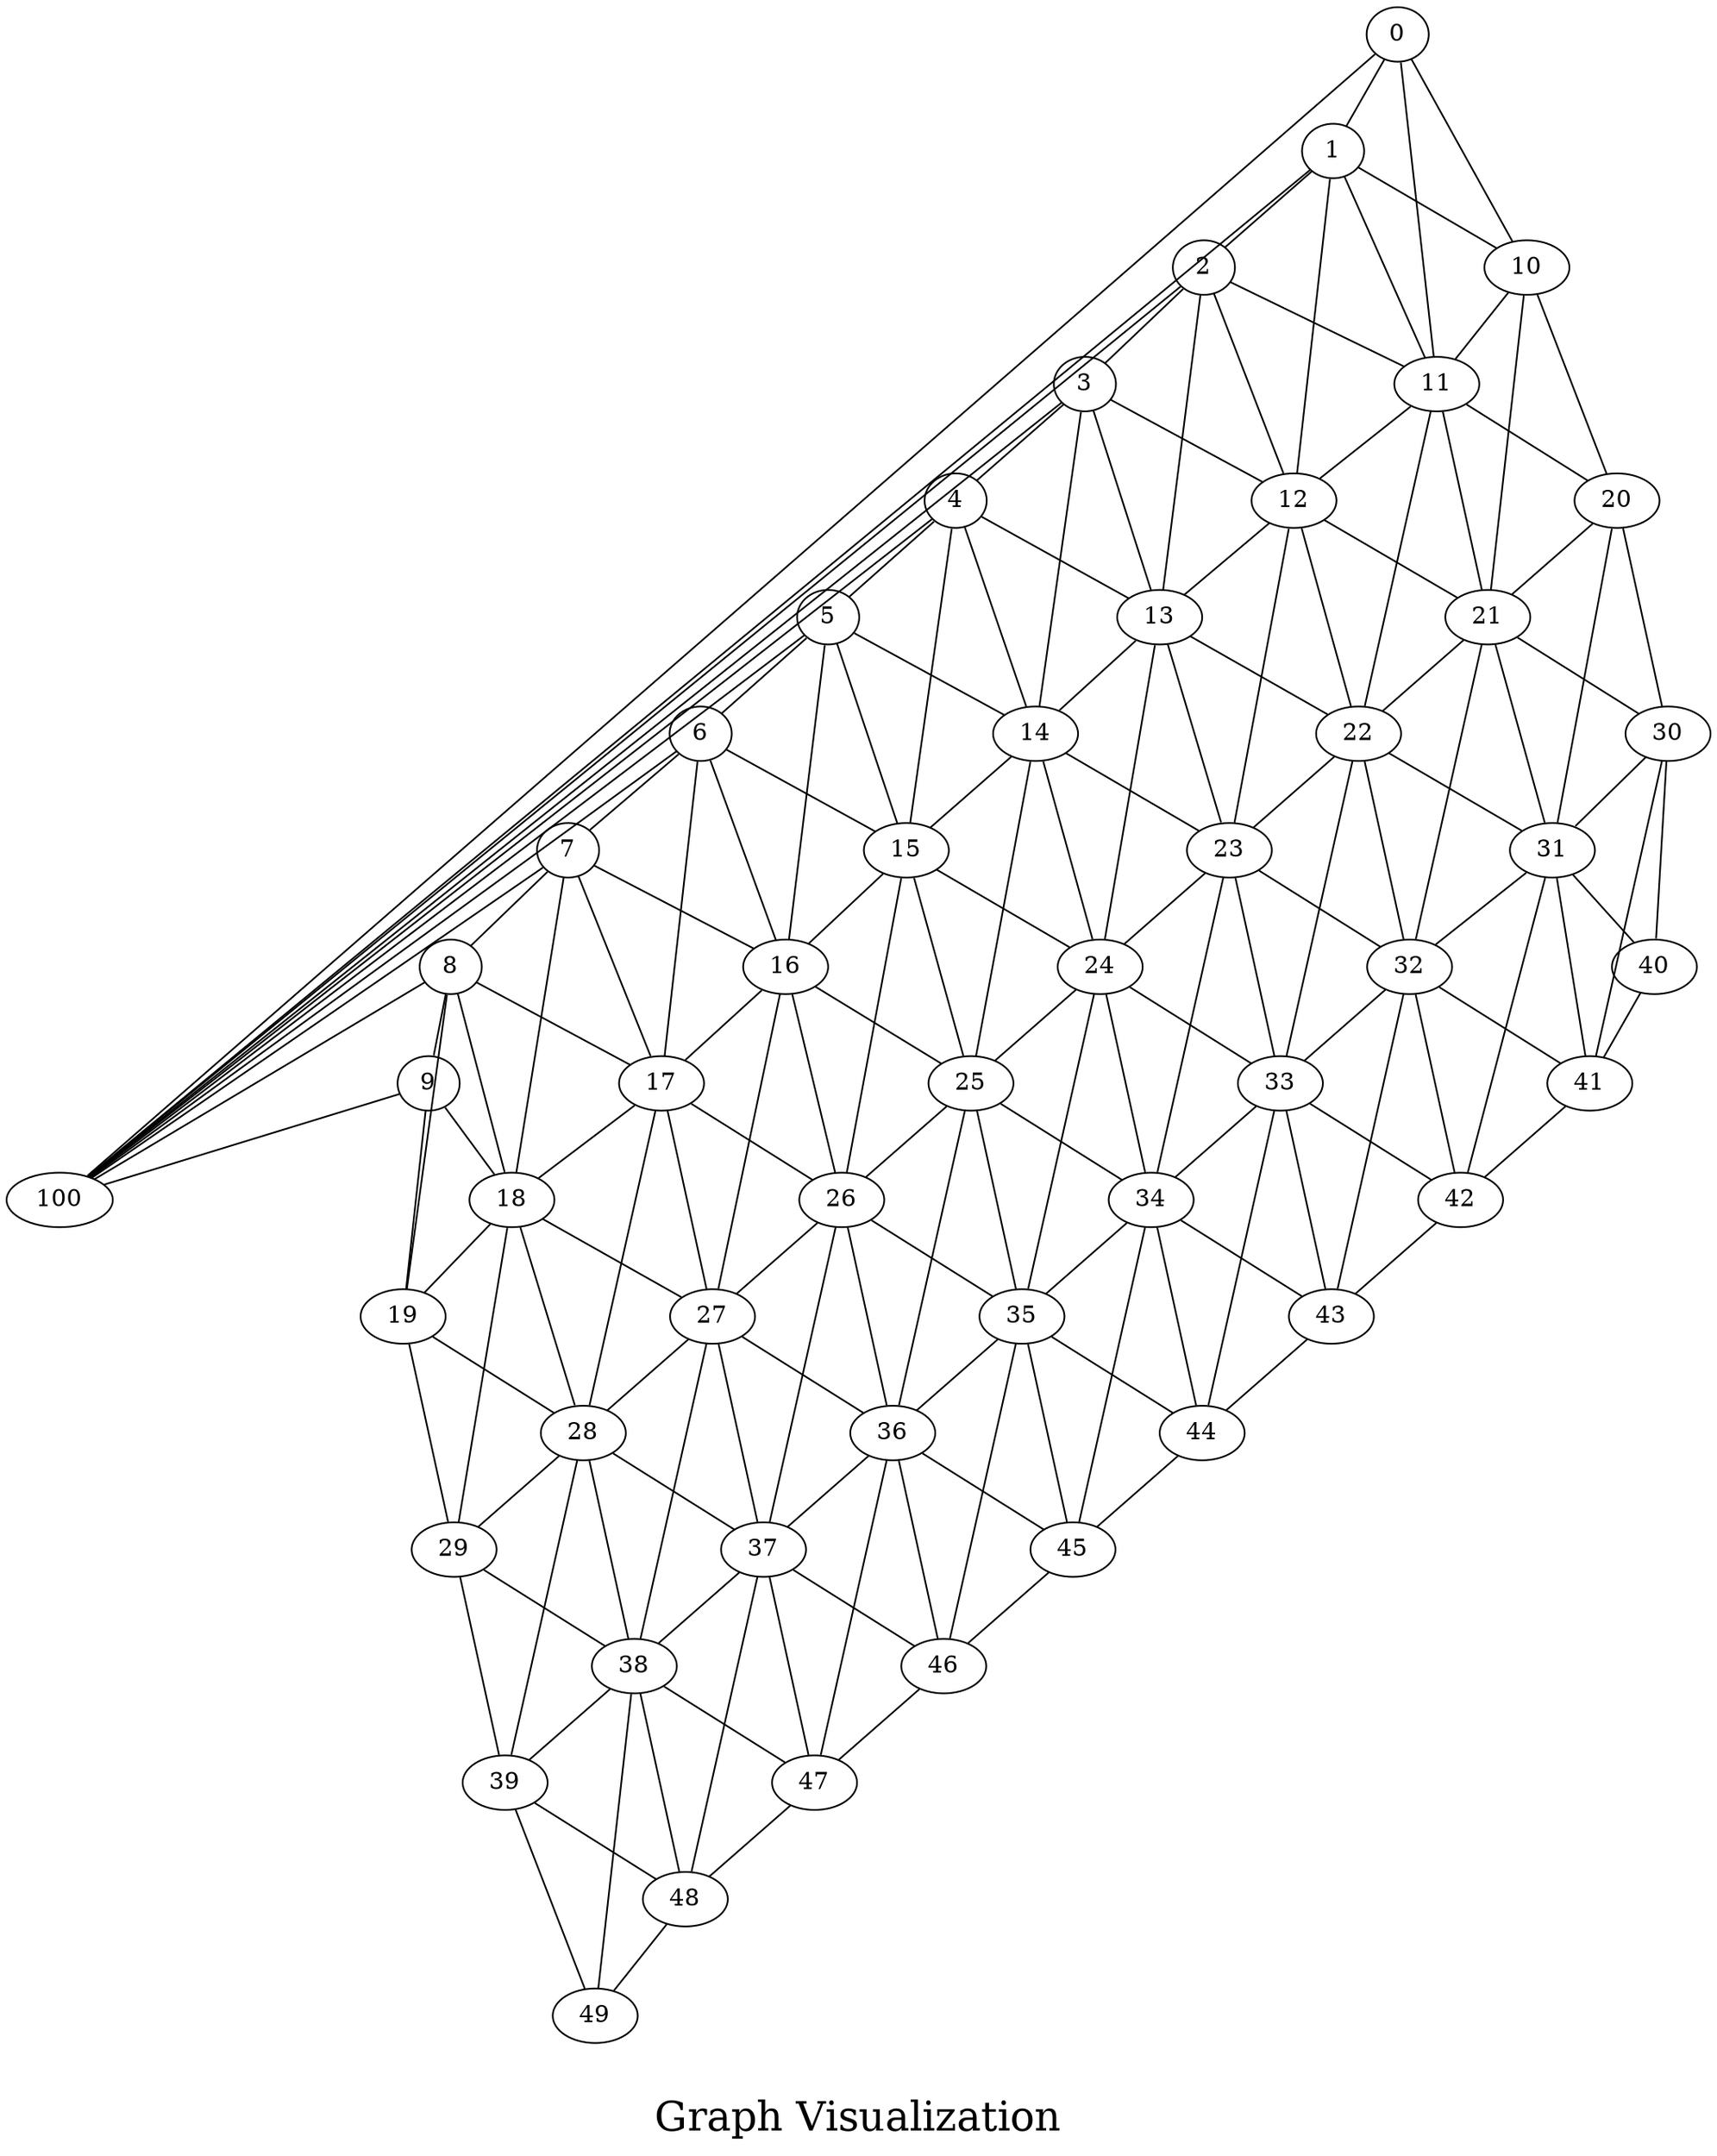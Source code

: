 /*****
Graph Visualization
*****/

graph G {
  graph [splines=false overlap=false]
  node  [shape=ellipse, width=0.3, height=0.3]
  0 ;
  1 ;
  2 ;
  3 ;
  4 ;
  5 ;
  6 ;
  7 ;
  8 ;
  9 ;
  10 ;
  11 ;
  12 ;
  13 ;
  14 ;
  15 ;
  16 ;
  17 ;
  18 ;
  19 ;
  20 ;
  21 ;
  22 ;
  23 ;
  24 ;
  25 ;
  26 ;
  27 ;
  28 ;
  29 ;
  30 ;
  31 ;
  32 ;
  33 ;
  34 ;
  35 ;
  36 ;
  37 ;
  38 ;
  39 ;
  40 ;
  41 ;
  42 ;
  43 ;
  44 ;
  45 ;
  46 ;
  47 ;
  48 ;
  49 ;
  100 ;
  0 -- 1;
  0 -- 10;
  0 -- 11;
  0 -- 100;
  1 -- 2;
  1 -- 10;
  1 -- 11;
  1 -- 12;
  1 -- 100;
  2 -- 3;
  2 -- 11;
  2 -- 12;
  2 -- 13;
  2 -- 100;
  3 -- 4;
  3 -- 12;
  3 -- 13;
  3 -- 14;
  3 -- 100;
  4 -- 5;
  4 -- 13;
  4 -- 14;
  4 -- 15;
  4 -- 100;
  5 -- 6;
  5 -- 14;
  5 -- 15;
  5 -- 16;
  5 -- 100;
  6 -- 7;
  6 -- 15;
  6 -- 16;
  6 -- 17;
  6 -- 100;
  7 -- 8;
  7 -- 16;
  7 -- 17;
  7 -- 18;
  7 -- 100;
  8 -- 9;
  8 -- 17;
  8 -- 18;
  8 -- 19;
  8 -- 100;
  9 -- 18;
  9 -- 19;
  9 -- 100;
  10 -- 11;
  10 -- 20;
  10 -- 21;
  11 -- 12;
  11 -- 20;
  11 -- 21;
  11 -- 22;
  12 -- 13;
  12 -- 21;
  12 -- 22;
  12 -- 23;
  13 -- 14;
  13 -- 22;
  13 -- 23;
  13 -- 24;
  14 -- 15;
  14 -- 23;
  14 -- 24;
  14 -- 25;
  15 -- 16;
  15 -- 24;
  15 -- 25;
  15 -- 26;
  16 -- 17;
  16 -- 25;
  16 -- 26;
  16 -- 27;
  17 -- 18;
  17 -- 26;
  17 -- 27;
  17 -- 28;
  18 -- 19;
  18 -- 27;
  18 -- 28;
  18 -- 29;
  19 -- 28;
  19 -- 29;
  20 -- 21;
  20 -- 30;
  20 -- 31;
  21 -- 22;
  21 -- 30;
  21 -- 31;
  21 -- 32;
  22 -- 23;
  22 -- 31;
  22 -- 32;
  22 -- 33;
  23 -- 24;
  23 -- 32;
  23 -- 33;
  23 -- 34;
  24 -- 25;
  24 -- 33;
  24 -- 34;
  24 -- 35;
  25 -- 26;
  25 -- 34;
  25 -- 35;
  25 -- 36;
  26 -- 27;
  26 -- 35;
  26 -- 36;
  26 -- 37;
  27 -- 28;
  27 -- 36;
  27 -- 37;
  27 -- 38;
  28 -- 29;
  28 -- 37;
  28 -- 38;
  28 -- 39;
  29 -- 38;
  29 -- 39;
  30 -- 31;
  30 -- 40;
  30 -- 41;
  31 -- 32;
  31 -- 40;
  31 -- 41;
  31 -- 42;
  32 -- 33;
  32 -- 41;
  32 -- 42;
  32 -- 43;
  33 -- 34;
  33 -- 42;
  33 -- 43;
  33 -- 44;
  34 -- 35;
  34 -- 43;
  34 -- 44;
  34 -- 45;
  35 -- 36;
  35 -- 44;
  35 -- 45;
  35 -- 46;
  36 -- 37;
  36 -- 45;
  36 -- 46;
  36 -- 47;
  37 -- 38;
  37 -- 46;
  37 -- 47;
  37 -- 48;
  38 -- 39;
  38 -- 47;
  38 -- 48;
  38 -- 49;
  39 -- 48;
  39 -- 49;
  40 -- 41;
  41 -- 42;
  42 -- 43;
  43 -- 44;
  44 -- 45;
  45 -- 46;
  46 -- 47;
  47 -- 48;
  48 -- 49;
  label = "\nGraph Visualization\n";  fontsize=24;
}
